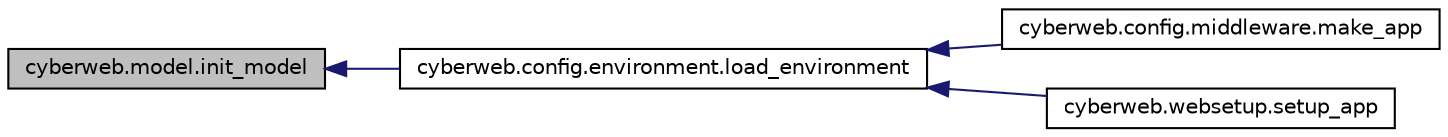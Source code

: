 digraph G
{
  edge [fontname="Helvetica",fontsize="10",labelfontname="Helvetica",labelfontsize="10"];
  node [fontname="Helvetica",fontsize="10",shape=record];
  rankdir="LR";
  Node1 [label="cyberweb.model.init_model",height=0.2,width=0.4,color="black", fillcolor="grey75", style="filled" fontcolor="black"];
  Node1 -> Node2 [dir="back",color="midnightblue",fontsize="10",style="solid",fontname="Helvetica"];
  Node2 [label="cyberweb.config.environment.load_environment",height=0.2,width=0.4,color="black", fillcolor="white", style="filled",URL="$namespacecyberweb_1_1config_1_1environment.html#a48311d8252b45b44e53e50d5cc2bdeba"];
  Node2 -> Node3 [dir="back",color="midnightblue",fontsize="10",style="solid",fontname="Helvetica"];
  Node3 [label="cyberweb.config.middleware.make_app",height=0.2,width=0.4,color="black", fillcolor="white", style="filled",URL="$namespacecyberweb_1_1config_1_1middleware.html#a2cbc5bd0bfddfadc60d09a097805a5bc"];
  Node2 -> Node4 [dir="back",color="midnightblue",fontsize="10",style="solid",fontname="Helvetica"];
  Node4 [label="cyberweb.websetup.setup_app",height=0.2,width=0.4,color="black", fillcolor="white", style="filled",URL="$namespacecyberweb_1_1websetup.html#a0f300f866e30a0f431a9488abb1b543d"];
}
